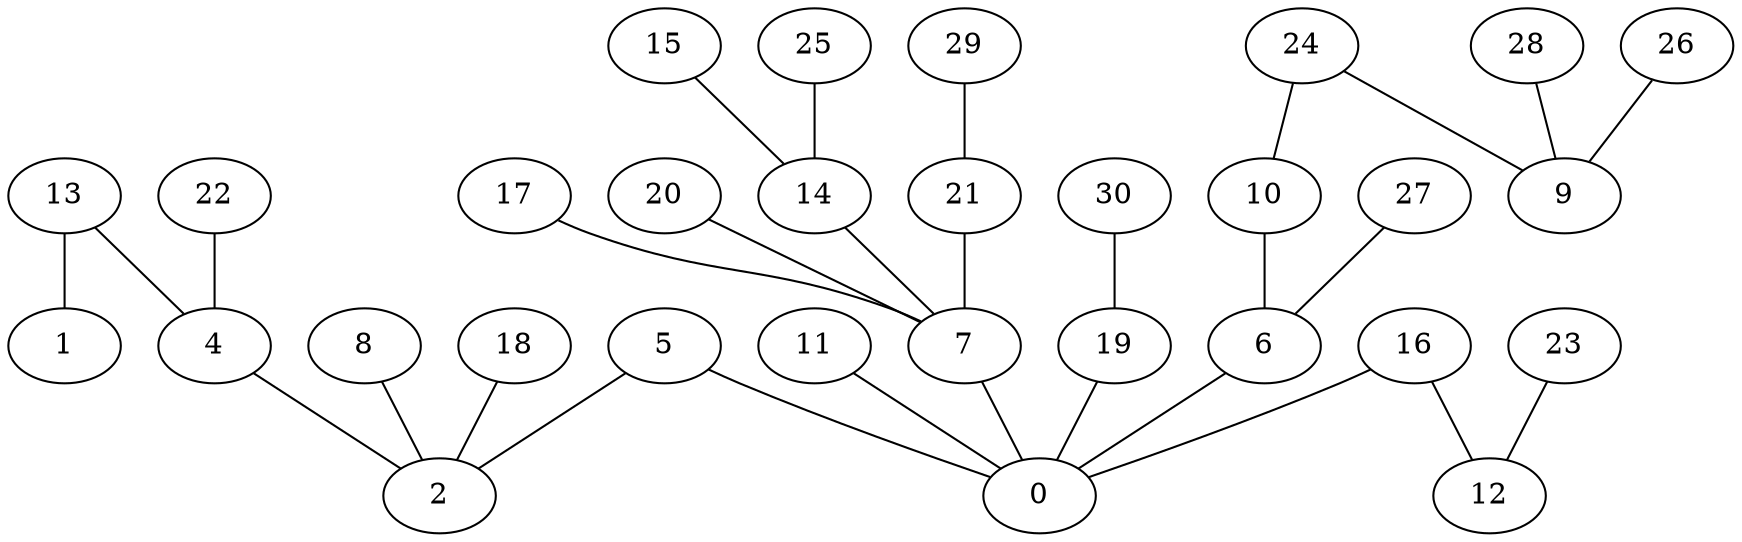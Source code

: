 strict graph G {
1;
13;
4;
2;
8;
5;
0;
16;
12;
23;
11;
7;
17;
20;
14;
15;
25;
21;
29;
19;
30;
6;
10;
24;
9;
28;
26;
27;
18;
22;
28 -- 9;
10 -- 6;
7 -- 0;
23 -- 12;
26 -- 9;
5 -- 2;
21 -- 7;
24 -- 10;
22 -- 4;
24 -- 9;
20 -- 7;
18 -- 2;
16 -- 0;
4 -- 2;
19 -- 0;
17 -- 7;
14 -- 7;
15 -- 14;
13 -- 1;
11 -- 0;
5 -- 0;
30 -- 19;
8 -- 2;
16 -- 12;
27 -- 6;
6 -- 0;
13 -- 4;
29 -- 21;
25 -- 14;
}
